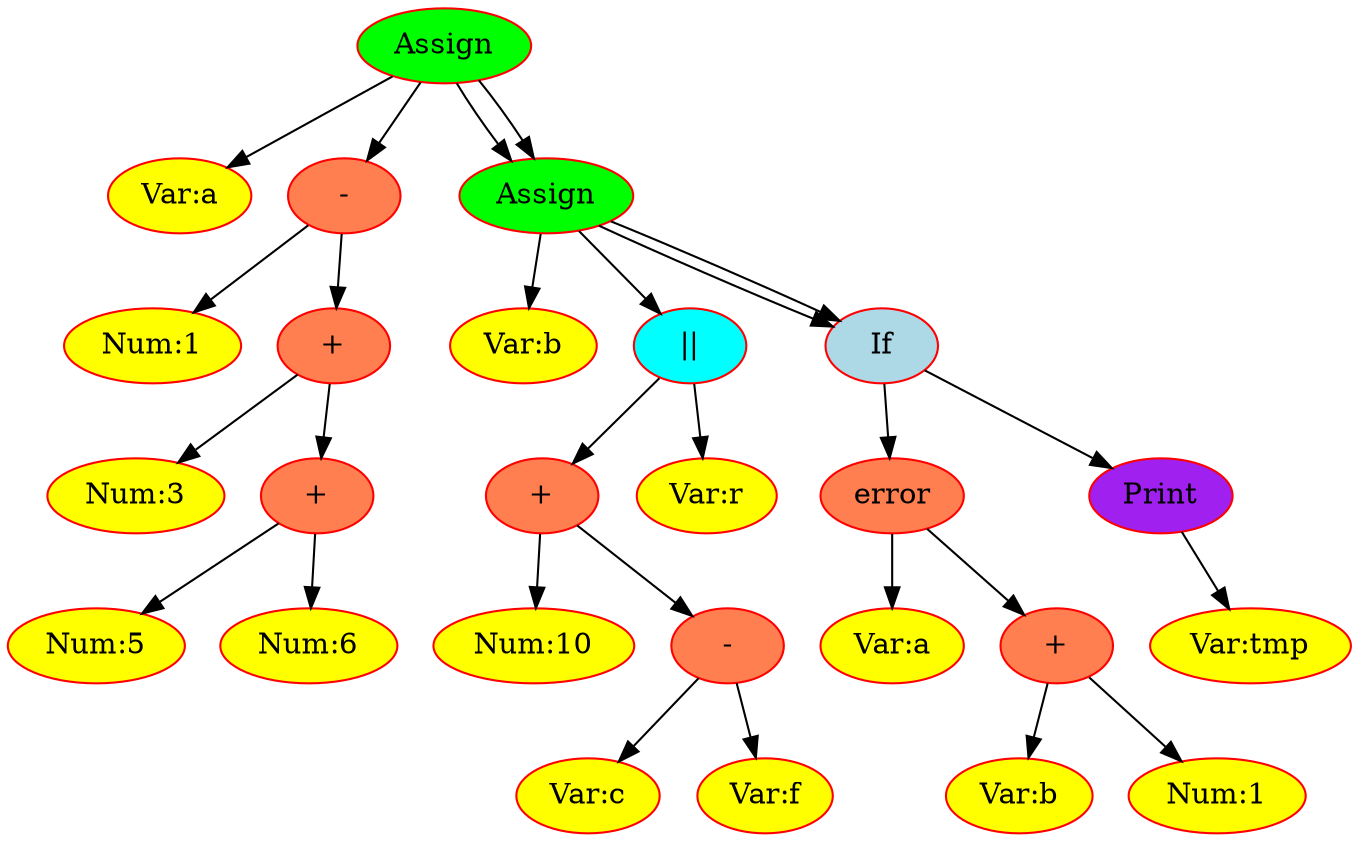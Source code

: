 digraph Dump{node[color=red,fontsize=14, style=filled]
"0x4df9480" [label = "Assign" fillcolor=green]
"0x4df9480" -> "0x4df8aa0"
"0x4df8aa0" [label = "Var:a" fillcolor=yellow]
"0x4df9480" -> "0x4df9410"
"0x4df9410" [label = "-" fillcolor=coral]
"0x4df9410" -> "0x4df8b20"
"0x4df8b20" [label = "Num:1" fillcolor=yellow]
"0x4df9410" -> "0x4df9350"
"0x4df9350" [label = "+" fillcolor=coral]
"0x4df9350" -> "0x4df8bf0"
"0x4df8bf0" [label = "Num:3" fillcolor=yellow]
"0x4df9350" -> "0x4df9290"
"0x4df9290" [label = "+" fillcolor=coral]
"0x4df9290" -> "0x4df8cc0"
"0x4df8cc0" [label = "Num:5" fillcolor=yellow]
"0x4df9290" -> "0x4df8d90"
"0x4df8d90" [label = "Num:6" fillcolor=yellow]
"0x4df9480" -> "0x4df9b90"
"0x4df9480" -> "0x4df9b90"
"0x4df9b90" [label = "Assign" fillcolor=green]
"0x4df9b90" -> "0x4df9550"
"0x4df9550" [label = "Var:b" fillcolor=yellow]
"0x4df9b90" -> "0x4df9b20"
"0x4df9b20" [label = "||" fillcolor=cyan]
"0x4df9b20" -> "0x4df99d0"
"0x4df99d0" [label = "+" fillcolor=coral]
"0x4df99d0" -> "0x4df95d0"
"0x4df95d0" [label = "Num:10" fillcolor=yellow]
"0x4df99d0" -> "0x4df9910"
"0x4df9910" [label = "-" fillcolor=coral]
"0x4df9910" -> "0x4df9700"
"0x4df9700" [label = "Var:c" fillcolor=yellow]
"0x4df9910" -> "0x4df9840"
"0x4df9840" [label = "Var:f" fillcolor=yellow]
"0x4df9b20" -> "0x4df9aa0"
"0x4df9aa0" [label = "Var:r" fillcolor=yellow]
"0x4df9b90" -> "0x4dfa1b0"
"0x4df9b90" -> "0x4dfa1b0"
"0x4dfa1b0" [label = "If" fillcolor=lightblue]
"0x4dfa1b0" -> "0x4dfa000"
"0x4dfa000" [label = "error" fillcolor=coral]
"0x4dfa000" -> "0x4df9c60"
"0x4df9c60" [label = "Var:a" fillcolor=yellow]
"0x4dfa000" -> "0x4df9f40"
"0x4df9f40" [label = "+" fillcolor=coral]
"0x4df9f40" -> "0x4df9da0"
"0x4df9da0" [label = "Var:b" fillcolor=yellow]
"0x4df9f40" -> "0x4df9e80"
"0x4df9e80" [label = "Num:1" fillcolor=yellow]
"0x4dfa1b0" -> "0x4dfa150"
"0x4dfa150" [label = "Print" fillcolor=purple]
"0x4dfa150" -> "0x4dfa0d0"
"0x4dfa0d0" [label = "Var:tmp" fillcolor=yellow]
}
